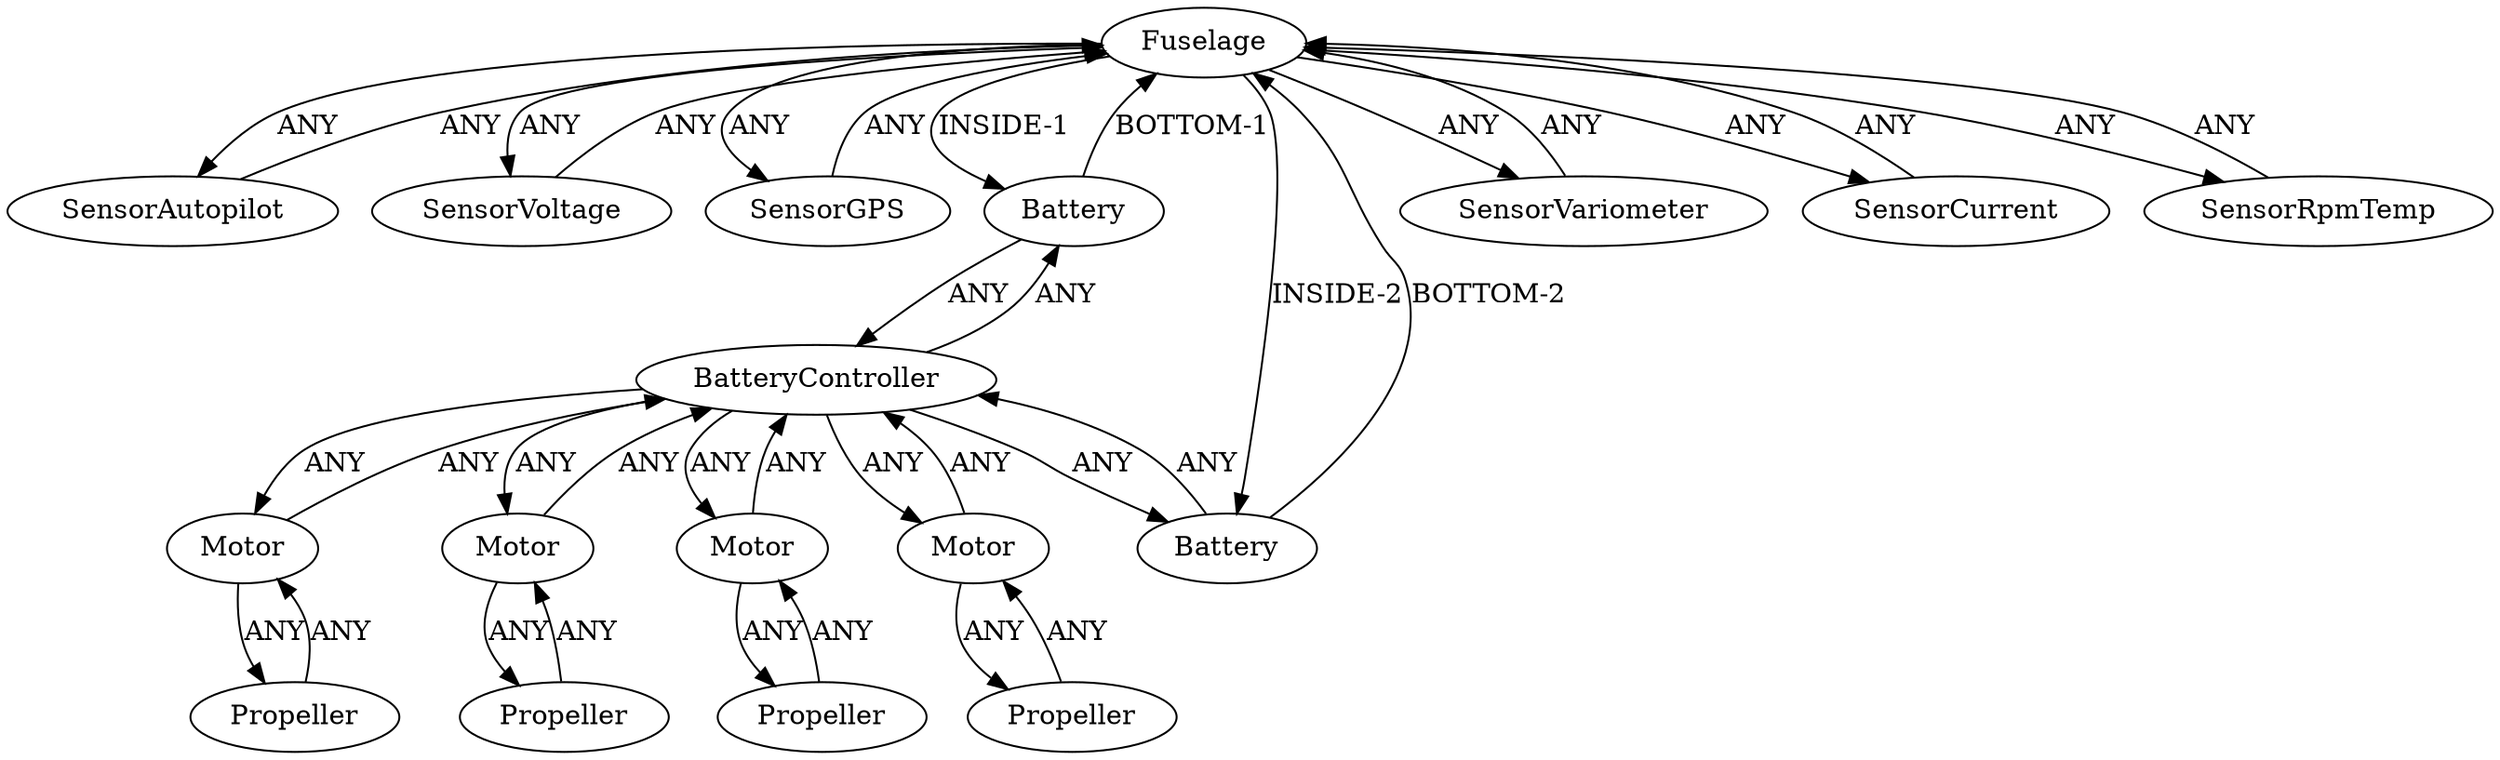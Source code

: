 /* Created by igraph 0.10.2 */
digraph {
  0 [
    instance=Fuselage_instance_1
    label=Fuselage
  ];
  1 [
    instance=Motor_instance_1
    label=Motor
  ];
  2 [
    instance=SensorAutopilot_instance_1
    label=SensorAutopilot
  ];
  3 [
    instance=Propeller_instance_1
    label=Propeller
  ];
  4 [
    instance=SensorVoltage_instance_1
    label=SensorVoltage
  ];
  5 [
    instance=Propeller_instance_2
    label=Propeller
  ];
  6 [
    instance=Motor_instance_2
    label=Motor
  ];
  7 [
    instance=Motor_instance_3
    label=Motor
  ];
  8 [
    instance=Propeller_instance_3
    label=Propeller
  ];
  9 [
    instance=SensorGPS_instance_1
    label=SensorGPS
  ];
  10 [
    instance=Battery_instance_1
    label=Battery
  ];
  11 [
    instance=SensorVariometer_instance_1
    label=SensorVariometer
  ];
  12 [
    instance=Battery_instance_2
    label=Battery
  ];
  13 [
    instance=SensorCurrent_instance_1
    label=SensorCurrent
  ];
  14 [
    instance=Motor_instance_4
    label=Motor
  ];
  15 [
    instance=Propeller_instance_4
    label=Propeller
  ];
  16 [
    instance=BatteryController_instance_1
    label=BatteryController
  ];
  17 [
    instance=SensorRpmTemp_instance_1
    label=SensorRpmTemp
  ];

  0 -> 2 [
    label=ANY
  ];
  0 -> 4 [
    label=ANY
  ];
  0 -> 9 [
    label=ANY
  ];
  0 -> 10 [
    label="INSIDE-1"
  ];
  0 -> 11 [
    label=ANY
  ];
  0 -> 12 [
    label="INSIDE-2"
  ];
  0 -> 13 [
    label=ANY
  ];
  0 -> 17 [
    label=ANY
  ];
  1 -> 3 [
    label=ANY
  ];
  1 -> 16 [
    label=ANY
  ];
  2 -> 0 [
    label=ANY
  ];
  3 -> 1 [
    label=ANY
  ];
  4 -> 0 [
    label=ANY
  ];
  5 -> 6 [
    label=ANY
  ];
  6 -> 5 [
    label=ANY
  ];
  6 -> 16 [
    label=ANY
  ];
  7 -> 8 [
    label=ANY
  ];
  7 -> 16 [
    label=ANY
  ];
  8 -> 7 [
    label=ANY
  ];
  9 -> 0 [
    label=ANY
  ];
  10 -> 0 [
    label="BOTTOM-1"
  ];
  10 -> 16 [
    label=ANY
  ];
  11 -> 0 [
    label=ANY
  ];
  12 -> 0 [
    label="BOTTOM-2"
  ];
  12 -> 16 [
    label=ANY
  ];
  13 -> 0 [
    label=ANY
  ];
  14 -> 15 [
    label=ANY
  ];
  14 -> 16 [
    label=ANY
  ];
  15 -> 14 [
    label=ANY
  ];
  16 -> 1 [
    label=ANY
  ];
  16 -> 6 [
    label=ANY
  ];
  16 -> 7 [
    label=ANY
  ];
  16 -> 10 [
    label=ANY
  ];
  16 -> 12 [
    label=ANY
  ];
  16 -> 14 [
    label=ANY
  ];
  17 -> 0 [
    label=ANY
  ];
}
